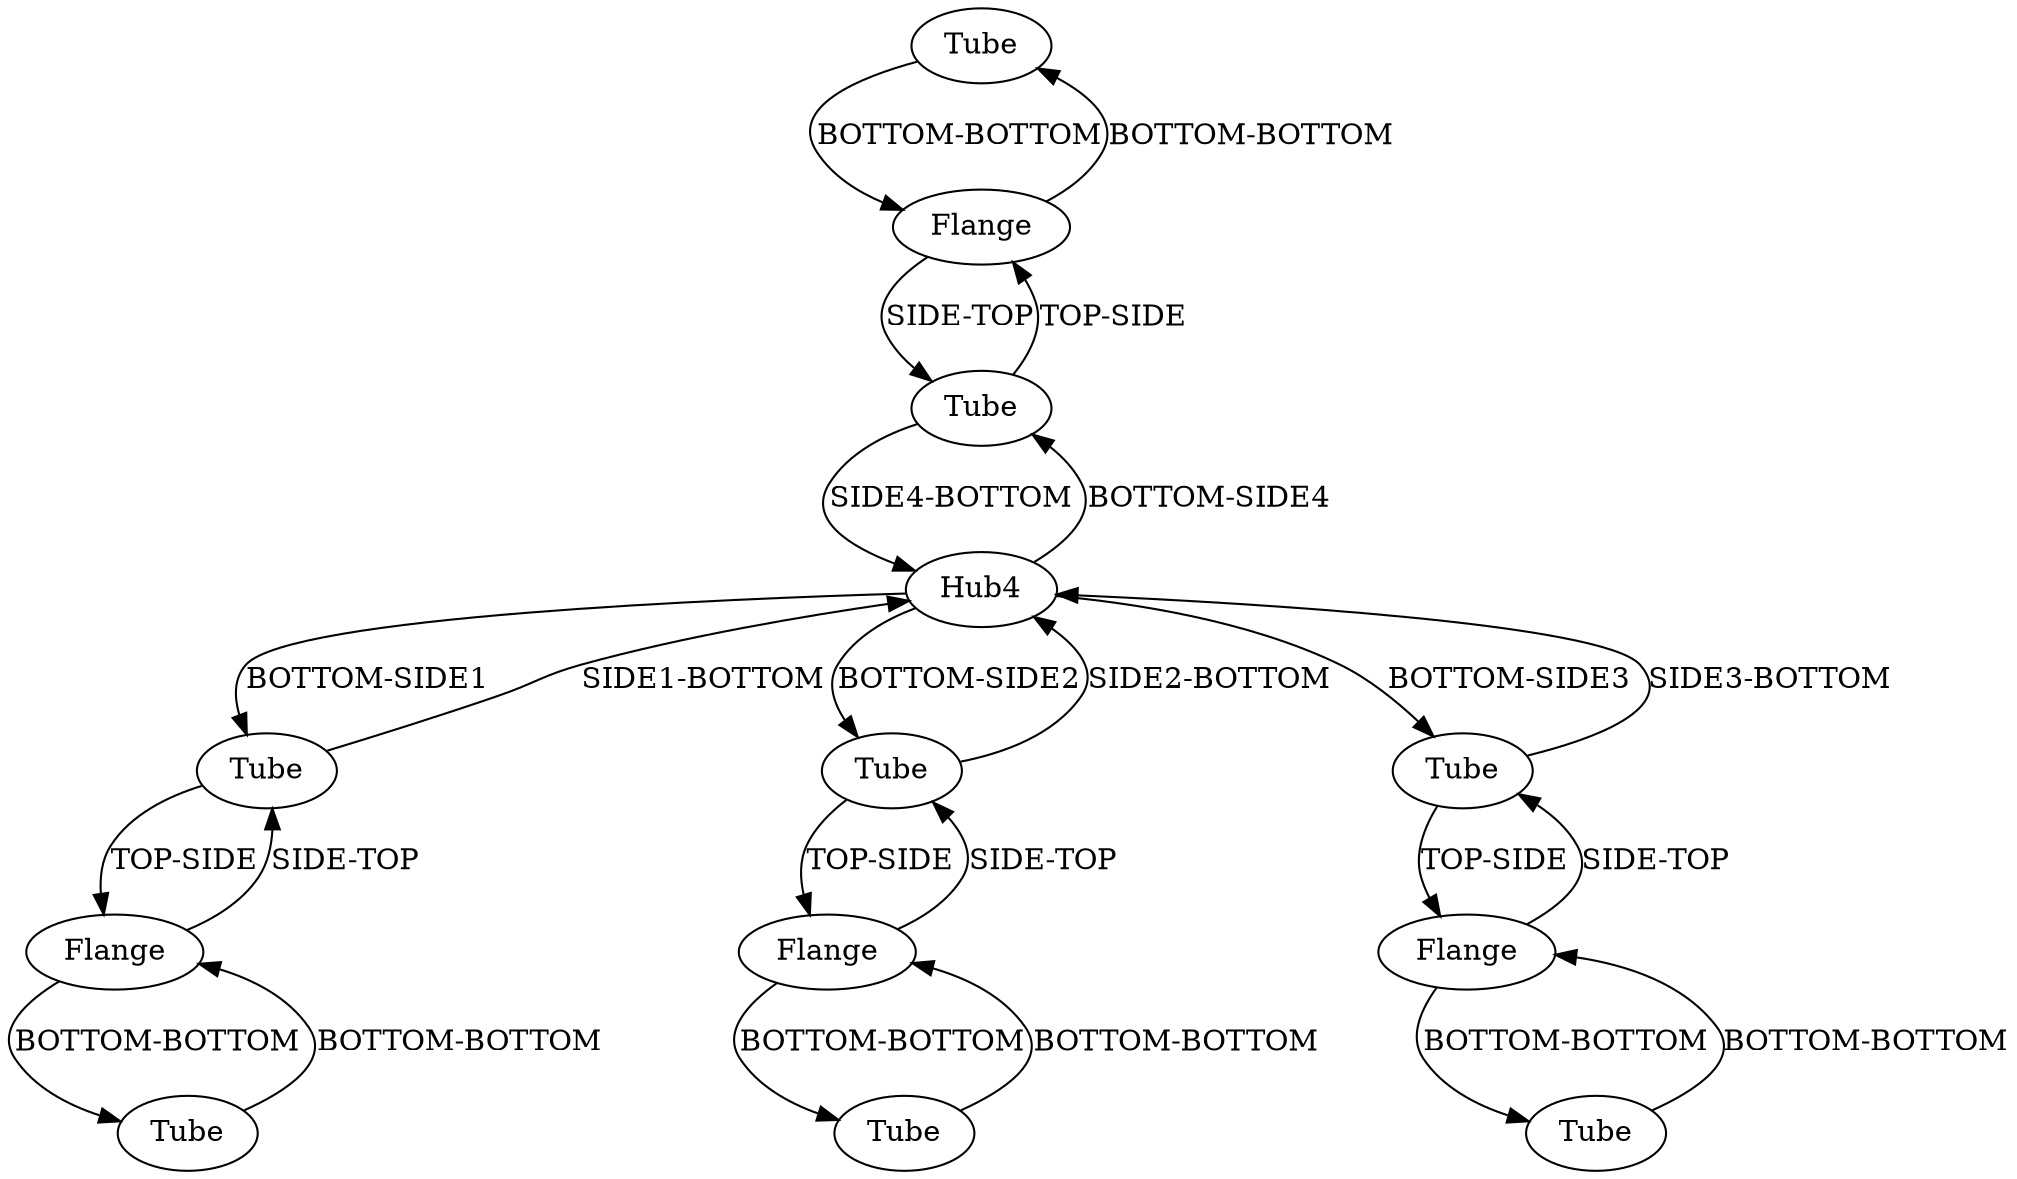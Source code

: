 /* Created by igraph 0.10.2 */
digraph {
  0 [
    instance=Tube_instance_1
    label=Tube
  ];
  1 [
    instance=Tube_instance_2
    label=Tube
  ];
  2 [
    instance=Tube_instance_3
    label=Tube
  ];
  3 [
    instance=Tube_instance_4
    label=Tube
  ];
  4 [
    instance=Flange_instance_1
    label=Flange
  ];
  5 [
    instance=Hub4_instance_1
    label=Hub4
  ];
  6 [
    instance=Tube_instance_5
    label=Tube
  ];
  7 [
    instance=Tube_instance_6
    label=Tube
  ];
  8 [
    instance=Flange_instance_2
    label=Flange
  ];
  9 [
    instance=Flange_instance_3
    label=Flange
  ];
  10 [
    instance=Flange_instance_4
    label=Flange
  ];
  11 [
    instance=Tube_instance_7
    label=Tube
  ];
  12 [
    instance=Tube_instance_8
    label=Tube
  ];

  0 -> 8 [
    label="BOTTOM-BOTTOM"
  ];
  1 -> 5 [
    label="SIDE1-BOTTOM"
  ];
  1 -> 10 [
    label="TOP-SIDE"
  ];
  2 -> 9 [
    label="BOTTOM-BOTTOM"
  ];
  3 -> 10 [
    label="BOTTOM-BOTTOM"
  ];
  4 -> 6 [
    label="BOTTOM-BOTTOM"
  ];
  4 -> 7 [
    label="SIDE-TOP"
  ];
  5 -> 1 [
    label="BOTTOM-SIDE1"
  ];
  5 -> 7 [
    label="BOTTOM-SIDE2"
  ];
  5 -> 11 [
    label="BOTTOM-SIDE4"
  ];
  5 -> 12 [
    label="BOTTOM-SIDE3"
  ];
  6 -> 4 [
    label="BOTTOM-BOTTOM"
  ];
  7 -> 4 [
    label="TOP-SIDE"
  ];
  7 -> 5 [
    label="SIDE2-BOTTOM"
  ];
  8 -> 0 [
    label="BOTTOM-BOTTOM"
  ];
  8 -> 11 [
    label="SIDE-TOP"
  ];
  9 -> 2 [
    label="BOTTOM-BOTTOM"
  ];
  9 -> 12 [
    label="SIDE-TOP"
  ];
  10 -> 1 [
    label="SIDE-TOP"
  ];
  10 -> 3 [
    label="BOTTOM-BOTTOM"
  ];
  11 -> 5 [
    label="SIDE4-BOTTOM"
  ];
  11 -> 8 [
    label="TOP-SIDE"
  ];
  12 -> 5 [
    label="SIDE3-BOTTOM"
  ];
  12 -> 9 [
    label="TOP-SIDE"
  ];
}
